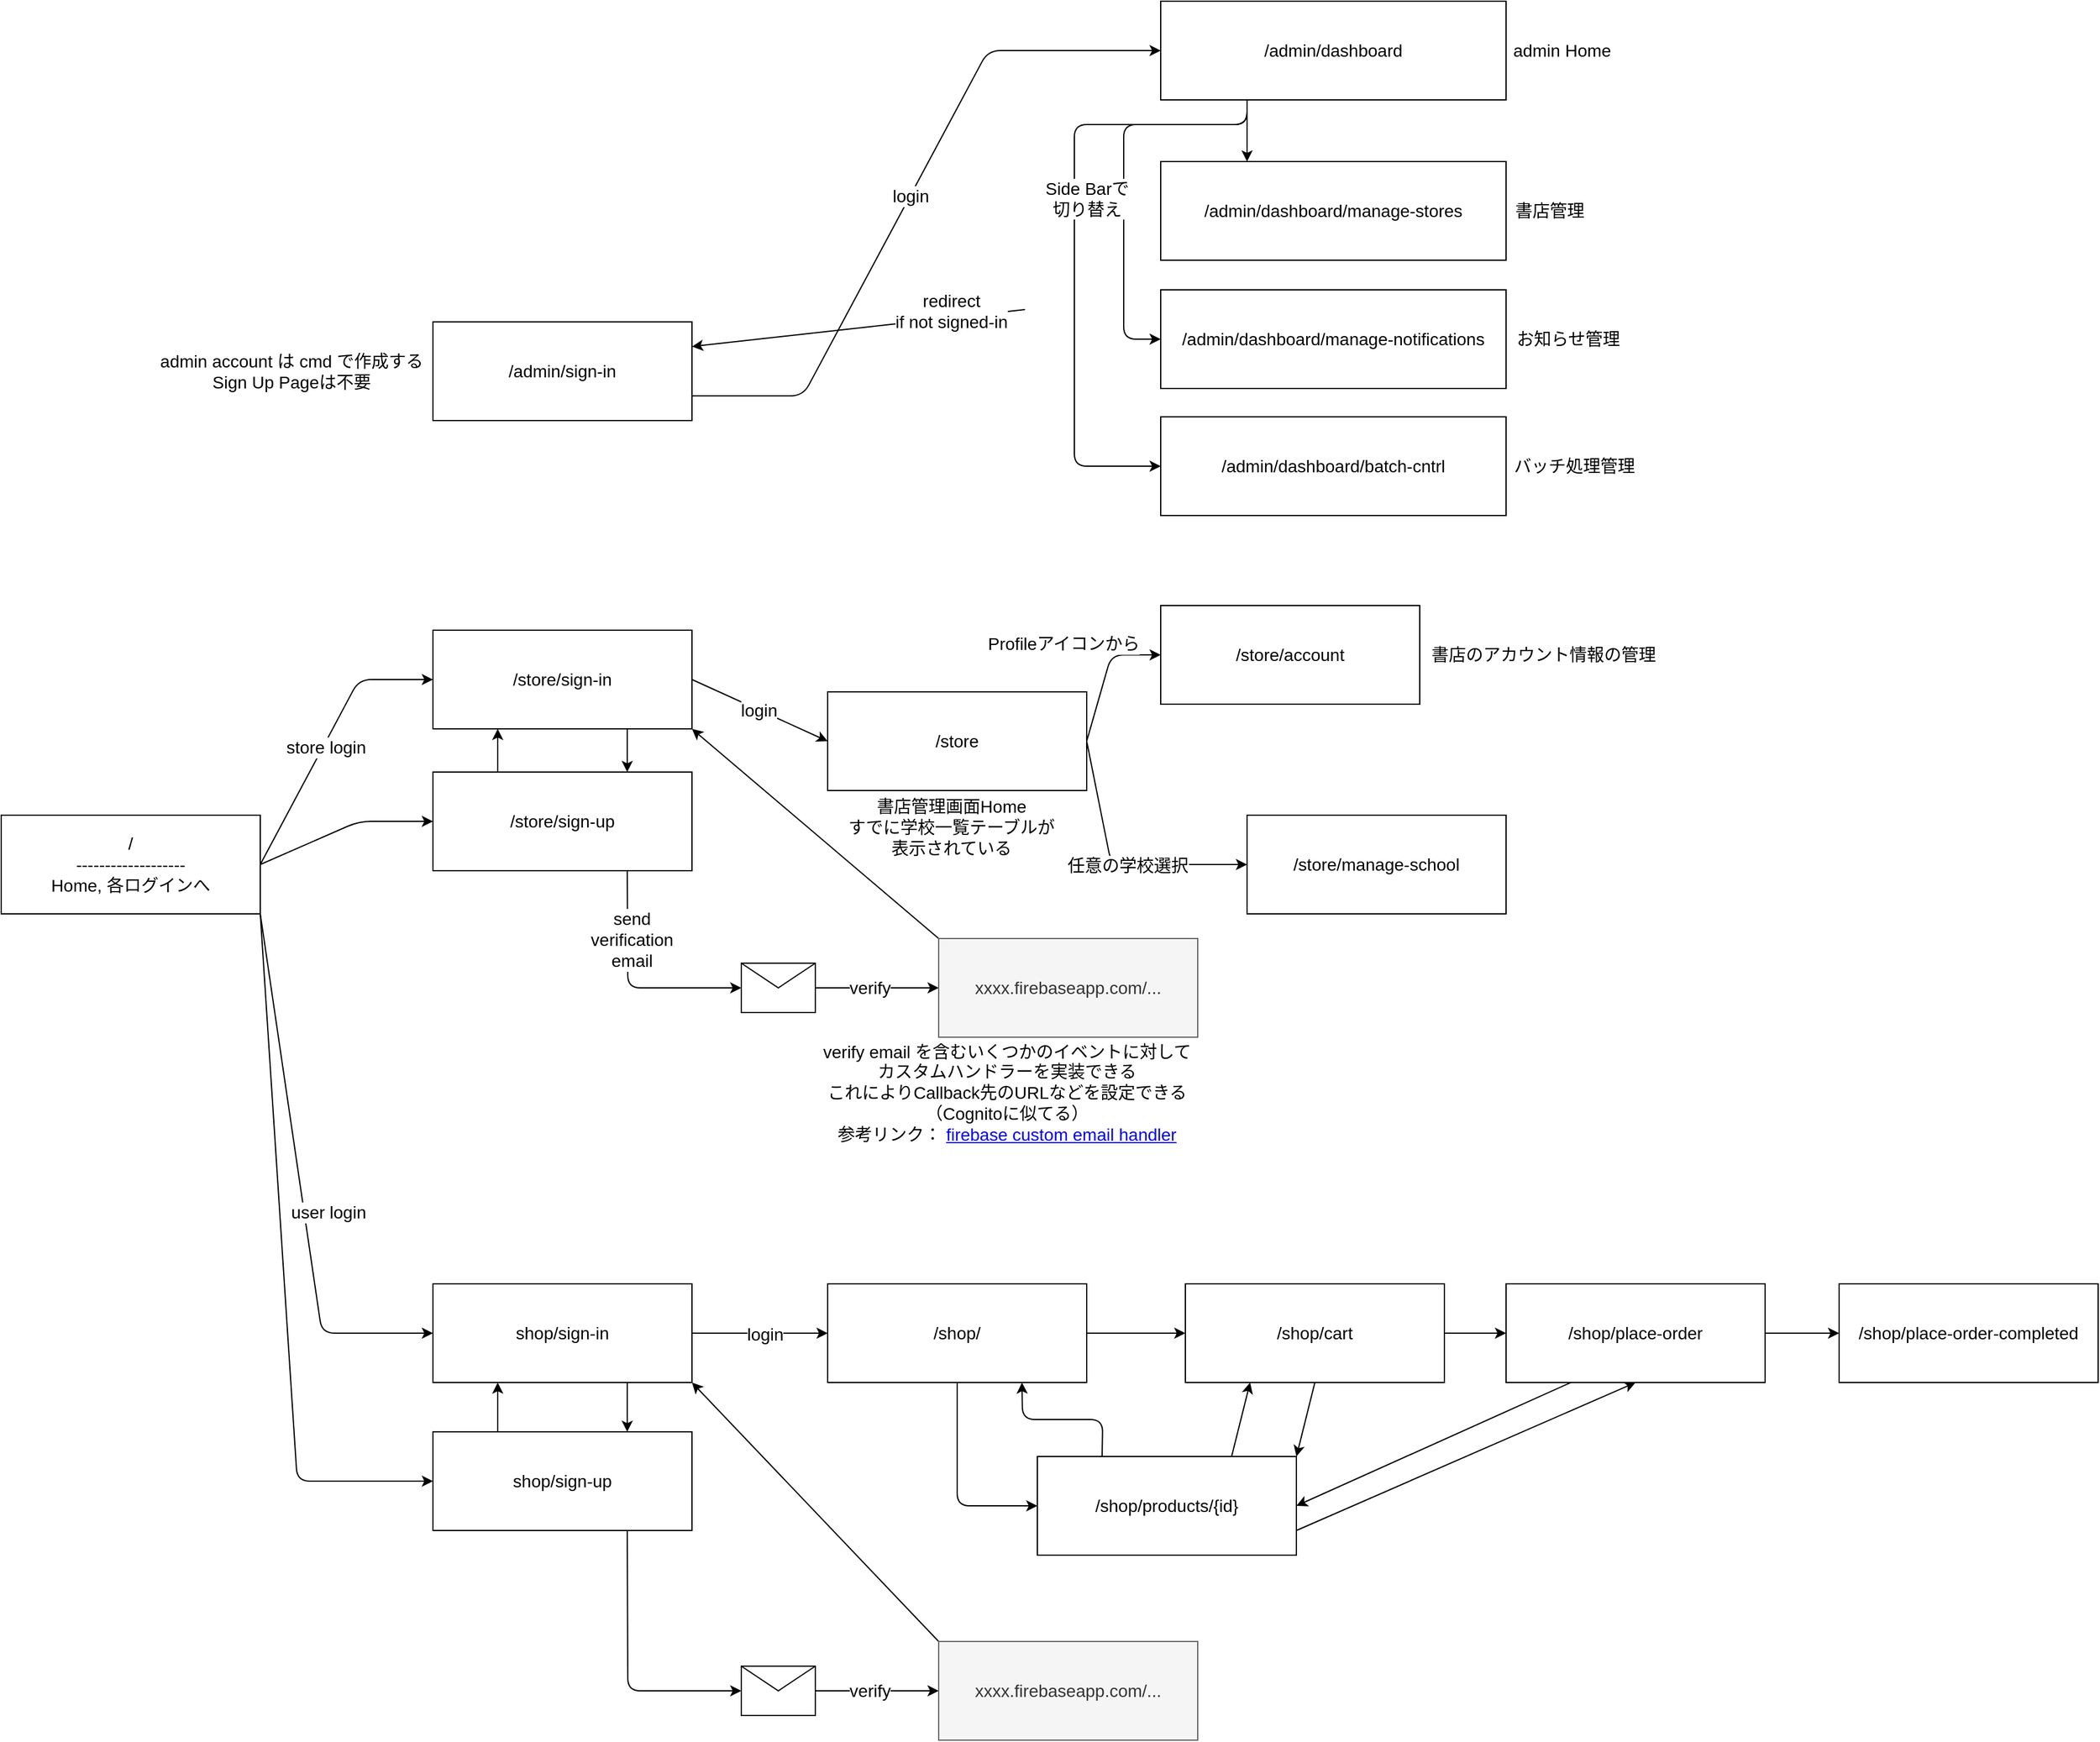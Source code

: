 <mxfile>
    <diagram id="53lUenhzwozdALyd10WN" name="Page-1">
        <mxGraphModel dx="1156" dy="1646" grid="1" gridSize="10" guides="1" tooltips="1" connect="1" arrows="1" fold="1" page="1" pageScale="1" pageWidth="1100" pageHeight="850" background="#ffffff" math="0" shadow="0">
            <root>
                <mxCell id="0"/>
                <mxCell id="1" parent="0"/>
                <mxCell id="21" style="edgeStyle=none;html=1;exitX=0.75;exitY=1;exitDx=0;exitDy=0;entryX=0.75;entryY=0;entryDx=0;entryDy=0;fontSize=14;" parent="1" source="5" target="6" edge="1">
                    <mxGeometry relative="1" as="geometry"/>
                </mxCell>
                <mxCell id="31" style="edgeStyle=none;html=1;exitX=1;exitY=0.5;exitDx=0;exitDy=0;entryX=0;entryY=0.5;entryDx=0;entryDy=0;fontSize=14;" parent="1" source="5" target="59" edge="1">
                    <mxGeometry relative="1" as="geometry">
                        <mxPoint x="680.42" y="400.32" as="targetPoint"/>
                    </mxGeometry>
                </mxCell>
                <mxCell id="61" value="login" style="edgeLabel;html=1;align=center;verticalAlign=middle;resizable=0;points=[];fontSize=14;" parent="31" vertex="1" connectable="0">
                    <mxGeometry x="-0.012" relative="1" as="geometry">
                        <mxPoint as="offset"/>
                    </mxGeometry>
                </mxCell>
                <mxCell id="5" value="/store/sign-in" style="rounded=0;whiteSpace=wrap;html=1;fontSize=14;" parent="1" vertex="1">
                    <mxGeometry x="380" y="310" width="210" height="80" as="geometry"/>
                </mxCell>
                <mxCell id="20" style="edgeStyle=none;html=1;exitX=0.25;exitY=0;exitDx=0;exitDy=0;entryX=0.25;entryY=1;entryDx=0;entryDy=0;fontSize=14;" parent="1" source="6" target="5" edge="1">
                    <mxGeometry relative="1" as="geometry"/>
                </mxCell>
                <mxCell id="78" style="edgeStyle=none;html=1;exitX=0.75;exitY=1;exitDx=0;exitDy=0;entryX=0;entryY=0.5;entryDx=0;entryDy=0;fontSize=14;" parent="1" source="6" target="77" edge="1">
                    <mxGeometry relative="1" as="geometry">
                        <Array as="points">
                            <mxPoint x="538" y="600"/>
                        </Array>
                    </mxGeometry>
                </mxCell>
                <mxCell id="82" value="send&lt;br&gt;verification&lt;br&gt;email" style="edgeLabel;html=1;align=center;verticalAlign=middle;resizable=0;points=[];fontSize=14;" parent="78" vertex="1" connectable="0">
                    <mxGeometry x="-0.515" y="3" relative="1" as="geometry">
                        <mxPoint y="10" as="offset"/>
                    </mxGeometry>
                </mxCell>
                <mxCell id="6" value="/store/sign-up" style="rounded=0;whiteSpace=wrap;html=1;fontSize=14;" parent="1" vertex="1">
                    <mxGeometry x="380" y="425" width="210" height="80" as="geometry"/>
                </mxCell>
                <mxCell id="23" style="edgeStyle=none;html=1;exitX=0.75;exitY=1;exitDx=0;exitDy=0;entryX=0.75;entryY=0;entryDx=0;entryDy=0;fontSize=14;" parent="1" source="7" target="8" edge="1">
                    <mxGeometry relative="1" as="geometry"/>
                </mxCell>
                <mxCell id="34" style="edgeStyle=none;html=1;exitX=1;exitY=0.5;exitDx=0;exitDy=0;entryX=0;entryY=0.5;entryDx=0;entryDy=0;fontSize=14;" parent="1" source="7" target="33" edge="1">
                    <mxGeometry relative="1" as="geometry"/>
                </mxCell>
                <mxCell id="94" value="login" style="edgeLabel;html=1;align=center;verticalAlign=middle;resizable=0;points=[];fontSize=14;" parent="34" vertex="1" connectable="0">
                    <mxGeometry x="0.061" y="-1" relative="1" as="geometry">
                        <mxPoint as="offset"/>
                    </mxGeometry>
                </mxCell>
                <mxCell id="7" value="shop/sign-in" style="rounded=0;whiteSpace=wrap;html=1;fontSize=14;" parent="1" vertex="1">
                    <mxGeometry x="380" y="840" width="210" height="80" as="geometry"/>
                </mxCell>
                <mxCell id="22" style="edgeStyle=none;html=1;exitX=0.25;exitY=0;exitDx=0;exitDy=0;entryX=0.25;entryY=1;entryDx=0;entryDy=0;fontSize=14;" parent="1" source="8" target="7" edge="1">
                    <mxGeometry relative="1" as="geometry"/>
                </mxCell>
                <mxCell id="92" style="edgeStyle=none;html=1;exitX=0.75;exitY=1;exitDx=0;exitDy=0;entryX=0;entryY=0.5;entryDx=0;entryDy=0;fontSize=14;" parent="1" source="8" target="89" edge="1">
                    <mxGeometry relative="1" as="geometry">
                        <Array as="points">
                            <mxPoint x="538" y="1170"/>
                        </Array>
                    </mxGeometry>
                </mxCell>
                <mxCell id="8" value="shop/sign-up" style="rounded=0;whiteSpace=wrap;html=1;fontSize=14;" parent="1" vertex="1">
                    <mxGeometry x="380" y="960" width="210" height="80" as="geometry"/>
                </mxCell>
                <mxCell id="12" style="edgeStyle=none;html=1;exitX=1;exitY=0.5;exitDx=0;exitDy=0;entryX=0;entryY=0.5;entryDx=0;entryDy=0;fontSize=14;" parent="1" source="9" target="5" edge="1">
                    <mxGeometry relative="1" as="geometry">
                        <Array as="points">
                            <mxPoint x="320" y="350"/>
                        </Array>
                    </mxGeometry>
                </mxCell>
                <mxCell id="25" value="store login" style="edgeLabel;html=1;align=center;verticalAlign=middle;resizable=0;points=[];fontSize=14;" parent="12" vertex="1" connectable="0">
                    <mxGeometry x="-0.051" y="-2" relative="1" as="geometry">
                        <mxPoint as="offset"/>
                    </mxGeometry>
                </mxCell>
                <mxCell id="13" style="edgeStyle=none;html=1;exitX=1;exitY=0.5;exitDx=0;exitDy=0;entryX=0;entryY=0.5;entryDx=0;entryDy=0;fontSize=14;" parent="1" source="9" target="6" edge="1">
                    <mxGeometry relative="1" as="geometry">
                        <Array as="points">
                            <mxPoint x="320" y="465"/>
                        </Array>
                    </mxGeometry>
                </mxCell>
                <mxCell id="14" style="edgeStyle=none;html=1;exitX=1;exitY=1;exitDx=0;exitDy=0;entryX=0;entryY=0.5;entryDx=0;entryDy=0;fontSize=14;" parent="1" source="9" target="7" edge="1">
                    <mxGeometry relative="1" as="geometry">
                        <Array as="points">
                            <mxPoint x="290" y="880"/>
                        </Array>
                    </mxGeometry>
                </mxCell>
                <mxCell id="26" value="user login" style="edgeLabel;html=1;align=center;verticalAlign=middle;resizable=0;points=[];fontSize=14;" parent="14" vertex="1" connectable="0">
                    <mxGeometry x="0.193" y="-1" relative="1" as="geometry">
                        <mxPoint x="18" y="-14" as="offset"/>
                    </mxGeometry>
                </mxCell>
                <mxCell id="15" style="edgeStyle=none;html=1;exitX=1;exitY=1;exitDx=0;exitDy=0;entryX=0;entryY=0.5;entryDx=0;entryDy=0;fontSize=14;" parent="1" source="9" target="8" edge="1">
                    <mxGeometry relative="1" as="geometry">
                        <Array as="points">
                            <mxPoint x="270" y="1000"/>
                        </Array>
                    </mxGeometry>
                </mxCell>
                <mxCell id="9" value="/&lt;br&gt;-------------------&lt;br&gt;Home, 各ログインへ" style="rounded=0;whiteSpace=wrap;html=1;fontSize=14;" parent="1" vertex="1">
                    <mxGeometry x="30" y="460" width="210" height="80" as="geometry"/>
                </mxCell>
                <mxCell id="72" style="edgeStyle=none;html=1;exitX=1;exitY=0.5;exitDx=0;exitDy=0;entryX=0;entryY=0.5;entryDx=0;entryDy=0;fontSize=14;" parent="1" source="33" target="71" edge="1">
                    <mxGeometry relative="1" as="geometry"/>
                </mxCell>
                <mxCell id="96" style="edgeStyle=none;html=1;exitX=0.5;exitY=1;exitDx=0;exitDy=0;entryX=0;entryY=0.5;entryDx=0;entryDy=0;fontSize=14;" parent="1" source="33" target="95" edge="1">
                    <mxGeometry relative="1" as="geometry">
                        <Array as="points">
                            <mxPoint x="805" y="1020"/>
                        </Array>
                    </mxGeometry>
                </mxCell>
                <mxCell id="33" value="/shop/" style="rounded=0;whiteSpace=wrap;html=1;fontSize=14;" parent="1" vertex="1">
                    <mxGeometry x="700" y="840" width="210" height="80" as="geometry"/>
                </mxCell>
                <mxCell id="40" style="edgeStyle=none;html=1;entryX=1;entryY=0.25;entryDx=0;entryDy=0;fontSize=14;" parent="1" target="37" edge="1">
                    <mxGeometry relative="1" as="geometry">
                        <mxPoint x="860" y="50" as="sourcePoint"/>
                    </mxGeometry>
                </mxCell>
                <mxCell id="42" value="redirect&lt;br&gt;if not signed-in" style="edgeLabel;html=1;align=center;verticalAlign=middle;resizable=0;points=[];fontSize=14;" parent="40" vertex="1" connectable="0">
                    <mxGeometry x="-0.107" relative="1" as="geometry">
                        <mxPoint x="61" y="-13" as="offset"/>
                    </mxGeometry>
                </mxCell>
                <mxCell id="41" value="login" style="edgeStyle=none;html=1;exitX=1;exitY=0.75;exitDx=0;exitDy=0;entryX=0;entryY=0.5;entryDx=0;entryDy=0;fontSize=14;" parent="1" source="37" target="43" edge="1">
                    <mxGeometry relative="1" as="geometry">
                        <mxPoint x="680" y="120" as="targetPoint"/>
                        <Array as="points">
                            <mxPoint x="680" y="120"/>
                            <mxPoint x="830" y="-160"/>
                        </Array>
                    </mxGeometry>
                </mxCell>
                <mxCell id="37" value="/admin/sign-in" style="rounded=0;whiteSpace=wrap;html=1;fontSize=14;" parent="1" vertex="1">
                    <mxGeometry x="380" y="60" width="210" height="80" as="geometry"/>
                </mxCell>
                <mxCell id="38" value="admin account は cmd で作成する&lt;br&gt;Sign Up Pageは不要" style="text;html=1;align=center;verticalAlign=middle;resizable=0;points=[];autosize=1;strokeColor=none;fillColor=none;fontSize=14;" parent="1" vertex="1">
                    <mxGeometry x="150" y="80" width="230" height="40" as="geometry"/>
                </mxCell>
                <mxCell id="55" style="edgeStyle=none;html=1;exitX=0.25;exitY=1;exitDx=0;exitDy=0;entryX=0.25;entryY=0;entryDx=0;entryDy=0;fontSize=14;" parent="1" source="43" target="44" edge="1">
                    <mxGeometry relative="1" as="geometry"/>
                </mxCell>
                <mxCell id="56" style="edgeStyle=none;html=1;exitX=0.25;exitY=1;exitDx=0;exitDy=0;entryX=0;entryY=0.5;entryDx=0;entryDy=0;fontSize=14;" parent="1" source="43" target="45" edge="1">
                    <mxGeometry relative="1" as="geometry">
                        <Array as="points">
                            <mxPoint x="1040" y="-100"/>
                            <mxPoint x="940" y="-100"/>
                            <mxPoint x="940" y="74"/>
                        </Array>
                    </mxGeometry>
                </mxCell>
                <mxCell id="57" style="edgeStyle=none;html=1;exitX=0.25;exitY=1;exitDx=0;exitDy=0;entryX=0;entryY=0.5;entryDx=0;entryDy=0;fontSize=14;" parent="1" source="43" target="46" edge="1">
                    <mxGeometry relative="1" as="geometry">
                        <Array as="points">
                            <mxPoint x="1040" y="-100"/>
                            <mxPoint x="900" y="-100"/>
                            <mxPoint x="900" y="177"/>
                        </Array>
                    </mxGeometry>
                </mxCell>
                <mxCell id="58" value="Side Barで&lt;br&gt;切り替え" style="edgeLabel;html=1;align=center;verticalAlign=middle;resizable=0;points=[];fontSize=14;" parent="57" vertex="1" connectable="0">
                    <mxGeometry x="-0.167" y="-1" relative="1" as="geometry">
                        <mxPoint x="11" y="9" as="offset"/>
                    </mxGeometry>
                </mxCell>
                <mxCell id="43" value="/admin/dashboard" style="rounded=0;whiteSpace=wrap;html=1;fontSize=14;" parent="1" vertex="1">
                    <mxGeometry x="970" y="-200" width="280" height="80" as="geometry"/>
                </mxCell>
                <mxCell id="44" value="/admin/dashboard/manage-stores" style="rounded=0;whiteSpace=wrap;html=1;fontSize=14;" parent="1" vertex="1">
                    <mxGeometry x="970" y="-70" width="280" height="80" as="geometry"/>
                </mxCell>
                <mxCell id="45" value="/admin/dashboard/manage-notifications" style="rounded=0;whiteSpace=wrap;html=1;fontSize=14;" parent="1" vertex="1">
                    <mxGeometry x="970" y="34" width="280" height="80" as="geometry"/>
                </mxCell>
                <mxCell id="46" value="/admin/dashboard/batch-cntrl" style="rounded=0;whiteSpace=wrap;html=1;fontSize=14;" parent="1" vertex="1">
                    <mxGeometry x="970" y="137" width="280" height="80" as="geometry"/>
                </mxCell>
                <mxCell id="51" value="admin Home" style="text;html=1;align=center;verticalAlign=middle;resizable=0;points=[];autosize=1;strokeColor=none;fillColor=none;fontSize=14;" parent="1" vertex="1">
                    <mxGeometry x="1250" y="-170" width="90" height="20" as="geometry"/>
                </mxCell>
                <mxCell id="52" value="書店管理" style="text;html=1;align=center;verticalAlign=middle;resizable=0;points=[];autosize=1;strokeColor=none;fillColor=none;fontSize=14;" parent="1" vertex="1">
                    <mxGeometry x="1250" y="-40" width="70" height="20" as="geometry"/>
                </mxCell>
                <mxCell id="53" value="お知らせ管理" style="text;html=1;align=center;verticalAlign=middle;resizable=0;points=[];autosize=1;strokeColor=none;fillColor=none;fontSize=14;" parent="1" vertex="1">
                    <mxGeometry x="1250" y="64" width="100" height="20" as="geometry"/>
                </mxCell>
                <mxCell id="54" value="バッチ処理管理" style="text;html=1;align=center;verticalAlign=middle;resizable=0;points=[];autosize=1;strokeColor=none;fillColor=none;fontSize=14;" parent="1" vertex="1">
                    <mxGeometry x="1250" y="167" width="110" height="20" as="geometry"/>
                </mxCell>
                <mxCell id="65" style="edgeStyle=none;html=1;exitX=1;exitY=0.5;exitDx=0;exitDy=0;entryX=0;entryY=0.5;entryDx=0;entryDy=0;fontSize=14;" parent="1" source="59" target="60" edge="1">
                    <mxGeometry relative="1" as="geometry">
                        <Array as="points">
                            <mxPoint x="930" y="330"/>
                        </Array>
                    </mxGeometry>
                </mxCell>
                <mxCell id="66" value="Profileアイコンから" style="edgeLabel;html=1;align=center;verticalAlign=middle;resizable=0;points=[];fontSize=14;" parent="65" vertex="1" connectable="0">
                    <mxGeometry x="-0.015" y="1" relative="1" as="geometry">
                        <mxPoint x="-34" y="-26" as="offset"/>
                    </mxGeometry>
                </mxCell>
                <mxCell id="69" style="edgeStyle=none;html=1;exitX=1;exitY=0.5;exitDx=0;exitDy=0;entryX=0;entryY=0.5;entryDx=0;entryDy=0;fontSize=14;" parent="1" source="59" target="68" edge="1">
                    <mxGeometry relative="1" as="geometry">
                        <Array as="points">
                            <mxPoint x="930" y="500"/>
                        </Array>
                    </mxGeometry>
                </mxCell>
                <mxCell id="70" value="任意の学校選択" style="edgeLabel;html=1;align=center;verticalAlign=middle;resizable=0;points=[];fontSize=14;" parent="69" vertex="1" connectable="0">
                    <mxGeometry x="0.085" y="-1" relative="1" as="geometry">
                        <mxPoint as="offset"/>
                    </mxGeometry>
                </mxCell>
                <mxCell id="59" value="/store" style="rounded=0;whiteSpace=wrap;html=1;fontSize=14;" parent="1" vertex="1">
                    <mxGeometry x="700" y="360" width="210" height="80" as="geometry"/>
                </mxCell>
                <mxCell id="60" value="/store/account" style="rounded=0;whiteSpace=wrap;html=1;fontSize=14;" parent="1" vertex="1">
                    <mxGeometry x="970" y="290" width="210" height="80" as="geometry"/>
                </mxCell>
                <mxCell id="64" value="書店管理画面Home&lt;br&gt;すでに学校一覧テーブルが&lt;br&gt;表示されている" style="text;html=1;align=center;verticalAlign=middle;resizable=0;points=[];autosize=1;strokeColor=none;fillColor=none;fontSize=14;" parent="1" vertex="1">
                    <mxGeometry x="710" y="440" width="180" height="60" as="geometry"/>
                </mxCell>
                <mxCell id="67" value="書店のアカウント情報の管理" style="text;html=1;align=center;verticalAlign=middle;resizable=0;points=[];autosize=1;strokeColor=none;fillColor=none;fontSize=14;" parent="1" vertex="1">
                    <mxGeometry x="1180" y="320" width="200" height="20" as="geometry"/>
                </mxCell>
                <mxCell id="68" value="/store/manage-school" style="rounded=0;whiteSpace=wrap;html=1;fontSize=14;" parent="1" vertex="1">
                    <mxGeometry x="1040" y="460" width="210" height="80" as="geometry"/>
                </mxCell>
                <mxCell id="74" style="edgeStyle=none;html=1;exitX=1;exitY=0.5;exitDx=0;exitDy=0;entryX=0;entryY=0.5;entryDx=0;entryDy=0;fontSize=14;" parent="1" source="71" target="73" edge="1">
                    <mxGeometry relative="1" as="geometry"/>
                </mxCell>
                <mxCell id="99" style="edgeStyle=none;html=1;exitX=0.5;exitY=1;exitDx=0;exitDy=0;entryX=1;entryY=0;entryDx=0;entryDy=0;fontSize=14;" parent="1" source="71" target="95" edge="1">
                    <mxGeometry relative="1" as="geometry"/>
                </mxCell>
                <mxCell id="71" value="/shop/cart" style="rounded=0;whiteSpace=wrap;html=1;fontSize=14;" parent="1" vertex="1">
                    <mxGeometry x="990" y="840" width="210" height="80" as="geometry"/>
                </mxCell>
                <mxCell id="76" style="edgeStyle=none;html=1;exitX=1;exitY=0.5;exitDx=0;exitDy=0;entryX=0;entryY=0.5;entryDx=0;entryDy=0;fontSize=14;" parent="1" source="73" target="75" edge="1">
                    <mxGeometry relative="1" as="geometry"/>
                </mxCell>
                <mxCell id="100" style="edgeStyle=none;html=1;exitX=0.25;exitY=1;exitDx=0;exitDy=0;entryX=1;entryY=0.5;entryDx=0;entryDy=0;fontSize=14;" parent="1" source="73" target="95" edge="1">
                    <mxGeometry relative="1" as="geometry"/>
                </mxCell>
                <mxCell id="73" value="/shop/place-order" style="rounded=0;whiteSpace=wrap;html=1;fontSize=14;" parent="1" vertex="1">
                    <mxGeometry x="1250" y="840" width="210" height="80" as="geometry"/>
                </mxCell>
                <mxCell id="75" value="/shop/place-order-completed" style="rounded=0;whiteSpace=wrap;html=1;fontSize=14;" parent="1" vertex="1">
                    <mxGeometry x="1520" y="840" width="210" height="80" as="geometry"/>
                </mxCell>
                <mxCell id="80" style="edgeStyle=none;html=1;exitX=1;exitY=0.5;exitDx=0;exitDy=0;entryX=0;entryY=0.5;entryDx=0;entryDy=0;fontSize=14;" parent="1" source="77" target="79" edge="1">
                    <mxGeometry relative="1" as="geometry"/>
                </mxCell>
                <mxCell id="83" value="verify" style="edgeLabel;html=1;align=center;verticalAlign=middle;resizable=0;points=[];fontSize=14;" parent="80" vertex="1" connectable="0">
                    <mxGeometry x="-0.127" relative="1" as="geometry">
                        <mxPoint as="offset"/>
                    </mxGeometry>
                </mxCell>
                <mxCell id="77" value="" style="shape=message;html=1;whiteSpace=wrap;html=1;outlineConnect=0;fontSize=14;" parent="1" vertex="1">
                    <mxGeometry x="630" y="580" width="60" height="40" as="geometry"/>
                </mxCell>
                <mxCell id="85" style="edgeStyle=none;html=1;exitX=0;exitY=0;exitDx=0;exitDy=0;entryX=1;entryY=1;entryDx=0;entryDy=0;fontSize=14;" parent="1" source="79" target="5" edge="1">
                    <mxGeometry relative="1" as="geometry"/>
                </mxCell>
                <mxCell id="79" value="xxxx.firebaseapp.com/..." style="rounded=0;whiteSpace=wrap;html=1;fontSize=14;fillColor=#f5f5f5;fontColor=#333333;strokeColor=#666666;" parent="1" vertex="1">
                    <mxGeometry x="790" y="560" width="210" height="80" as="geometry"/>
                </mxCell>
                <mxCell id="84" value="verify email を含むいくつかのイベントに対して&lt;br&gt;カスタムハンドラーを実装できる&lt;br&gt;これによりCallback先のURLなどを設定できる&lt;br&gt;（Cognitoに似てる）&lt;br&gt;参考リンク： &lt;a href=&quot;data:page/id,53lUenhzwozdALyd10WN&quot;&gt;firebase custom email handler&lt;/a&gt;" style="text;html=1;align=center;verticalAlign=middle;resizable=0;points=[];autosize=1;strokeColor=none;fillColor=none;fontSize=14;" parent="1" vertex="1">
                    <mxGeometry x="690" y="640" width="310" height="90" as="geometry"/>
                </mxCell>
                <mxCell id="87" style="edgeStyle=none;html=1;exitX=1;exitY=0.5;exitDx=0;exitDy=0;entryX=0;entryY=0.5;entryDx=0;entryDy=0;fontSize=14;" parent="1" source="89" target="90" edge="1">
                    <mxGeometry relative="1" as="geometry"/>
                </mxCell>
                <mxCell id="88" value="verify" style="edgeLabel;html=1;align=center;verticalAlign=middle;resizable=0;points=[];fontSize=14;" parent="87" vertex="1" connectable="0">
                    <mxGeometry x="-0.127" relative="1" as="geometry">
                        <mxPoint as="offset"/>
                    </mxGeometry>
                </mxCell>
                <mxCell id="89" value="" style="shape=message;html=1;whiteSpace=wrap;html=1;outlineConnect=0;fontSize=14;" parent="1" vertex="1">
                    <mxGeometry x="630" y="1150" width="60" height="40" as="geometry"/>
                </mxCell>
                <mxCell id="93" style="edgeStyle=none;html=1;exitX=0;exitY=0;exitDx=0;exitDy=0;entryX=1;entryY=1;entryDx=0;entryDy=0;fontSize=14;" parent="1" source="90" target="7" edge="1">
                    <mxGeometry relative="1" as="geometry"/>
                </mxCell>
                <mxCell id="90" value="xxxx.firebaseapp.com/..." style="rounded=0;whiteSpace=wrap;html=1;fontSize=14;fillColor=#f5f5f5;fontColor=#333333;strokeColor=#666666;" parent="1" vertex="1">
                    <mxGeometry x="790" y="1130" width="210" height="80" as="geometry"/>
                </mxCell>
                <mxCell id="97" style="edgeStyle=none;html=1;exitX=0.25;exitY=0;exitDx=0;exitDy=0;entryX=0.75;entryY=1;entryDx=0;entryDy=0;fontSize=14;" parent="1" source="95" target="33" edge="1">
                    <mxGeometry relative="1" as="geometry">
                        <Array as="points">
                            <mxPoint x="923" y="950"/>
                            <mxPoint x="858" y="950"/>
                        </Array>
                    </mxGeometry>
                </mxCell>
                <mxCell id="98" style="edgeStyle=none;html=1;exitX=0.75;exitY=0;exitDx=0;exitDy=0;entryX=0.25;entryY=1;entryDx=0;entryDy=0;fontSize=14;" parent="1" source="95" target="71" edge="1">
                    <mxGeometry relative="1" as="geometry"/>
                </mxCell>
                <mxCell id="101" style="edgeStyle=none;html=1;exitX=1;exitY=0.75;exitDx=0;exitDy=0;entryX=0.5;entryY=1;entryDx=0;entryDy=0;fontSize=14;" parent="1" source="95" target="73" edge="1">
                    <mxGeometry relative="1" as="geometry"/>
                </mxCell>
                <mxCell id="95" value="/shop/products/{id}" style="rounded=0;whiteSpace=wrap;html=1;fontSize=14;" parent="1" vertex="1">
                    <mxGeometry x="870" y="980" width="210" height="80" as="geometry"/>
                </mxCell>
            </root>
        </mxGraphModel>
    </diagram>
</mxfile>